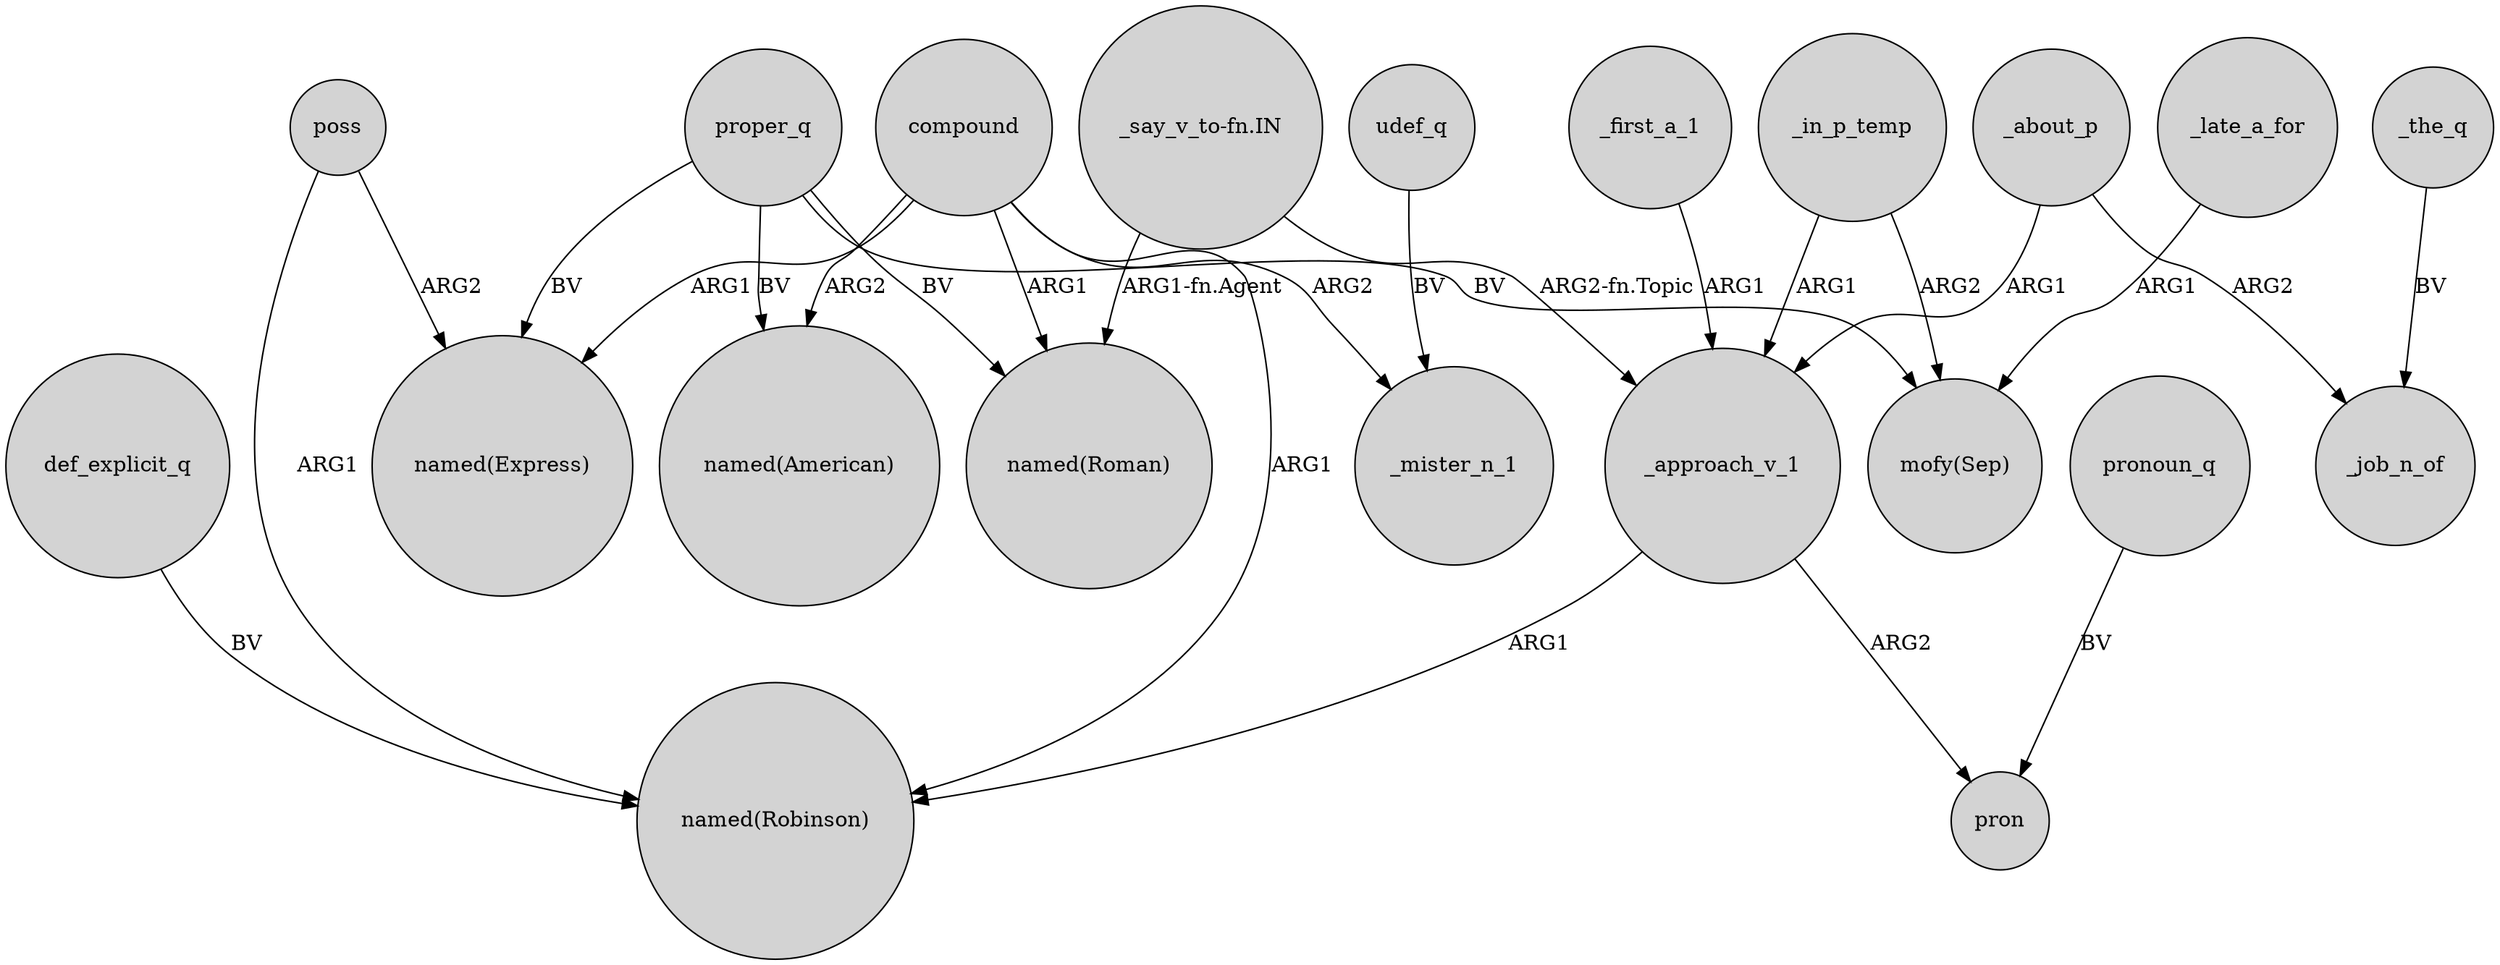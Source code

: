 digraph {
	node [shape=circle style=filled]
	_approach_v_1 -> "named(Robinson)" [label=ARG1]
	_about_p -> _job_n_of [label=ARG2]
	poss -> "named(Express)" [label=ARG2]
	proper_q -> "named(American)" [label=BV]
	compound -> "named(Roman)" [label=ARG1]
	proper_q -> "named(Express)" [label=BV]
	poss -> "named(Robinson)" [label=ARG1]
	compound -> _mister_n_1 [label=ARG2]
	udef_q -> _mister_n_1 [label=BV]
	_in_p_temp -> _approach_v_1 [label=ARG1]
	compound -> "named(Express)" [label=ARG1]
	proper_q -> "mofy(Sep)" [label=BV]
	compound -> "named(American)" [label=ARG2]
	def_explicit_q -> "named(Robinson)" [label=BV]
	_first_a_1 -> _approach_v_1 [label=ARG1]
	pronoun_q -> pron [label=BV]
	proper_q -> "named(Roman)" [label=BV]
	_about_p -> _approach_v_1 [label=ARG1]
	compound -> "named(Robinson)" [label=ARG1]
	_approach_v_1 -> pron [label=ARG2]
	"_say_v_to-fn.IN" -> _approach_v_1 [label="ARG2-fn.Topic"]
	_the_q -> _job_n_of [label=BV]
	"_say_v_to-fn.IN" -> "named(Roman)" [label="ARG1-fn.Agent"]
	_late_a_for -> "mofy(Sep)" [label=ARG1]
	_in_p_temp -> "mofy(Sep)" [label=ARG2]
}
